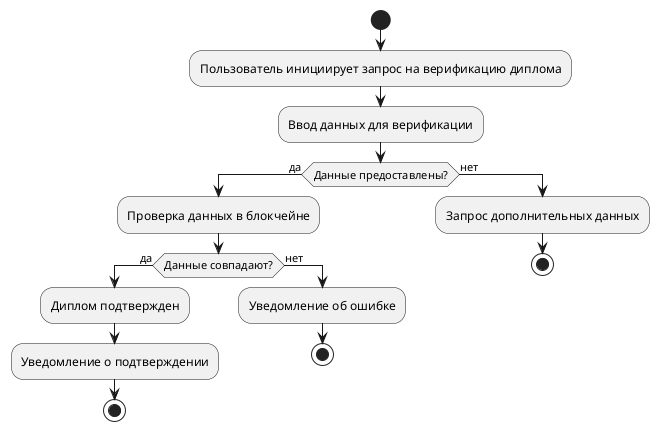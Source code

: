 @startuml diploma_verif
start
:Пользователь инициирует запрос на верификацию диплома;
:Ввод данных для верификации;
if (Данные предоставлены?) then (да)
  :Проверка данных в блокчейне;
  if (Данные совпадают?) then (да)
    :Диплом подтвержден;
    :Уведомление о подтверждении;
    stop
  else (нет)
    :Уведомление об ошибке;
    stop
  endif
else (нет)
  :Запрос дополнительных данных;
  stop
endif
@enduml
